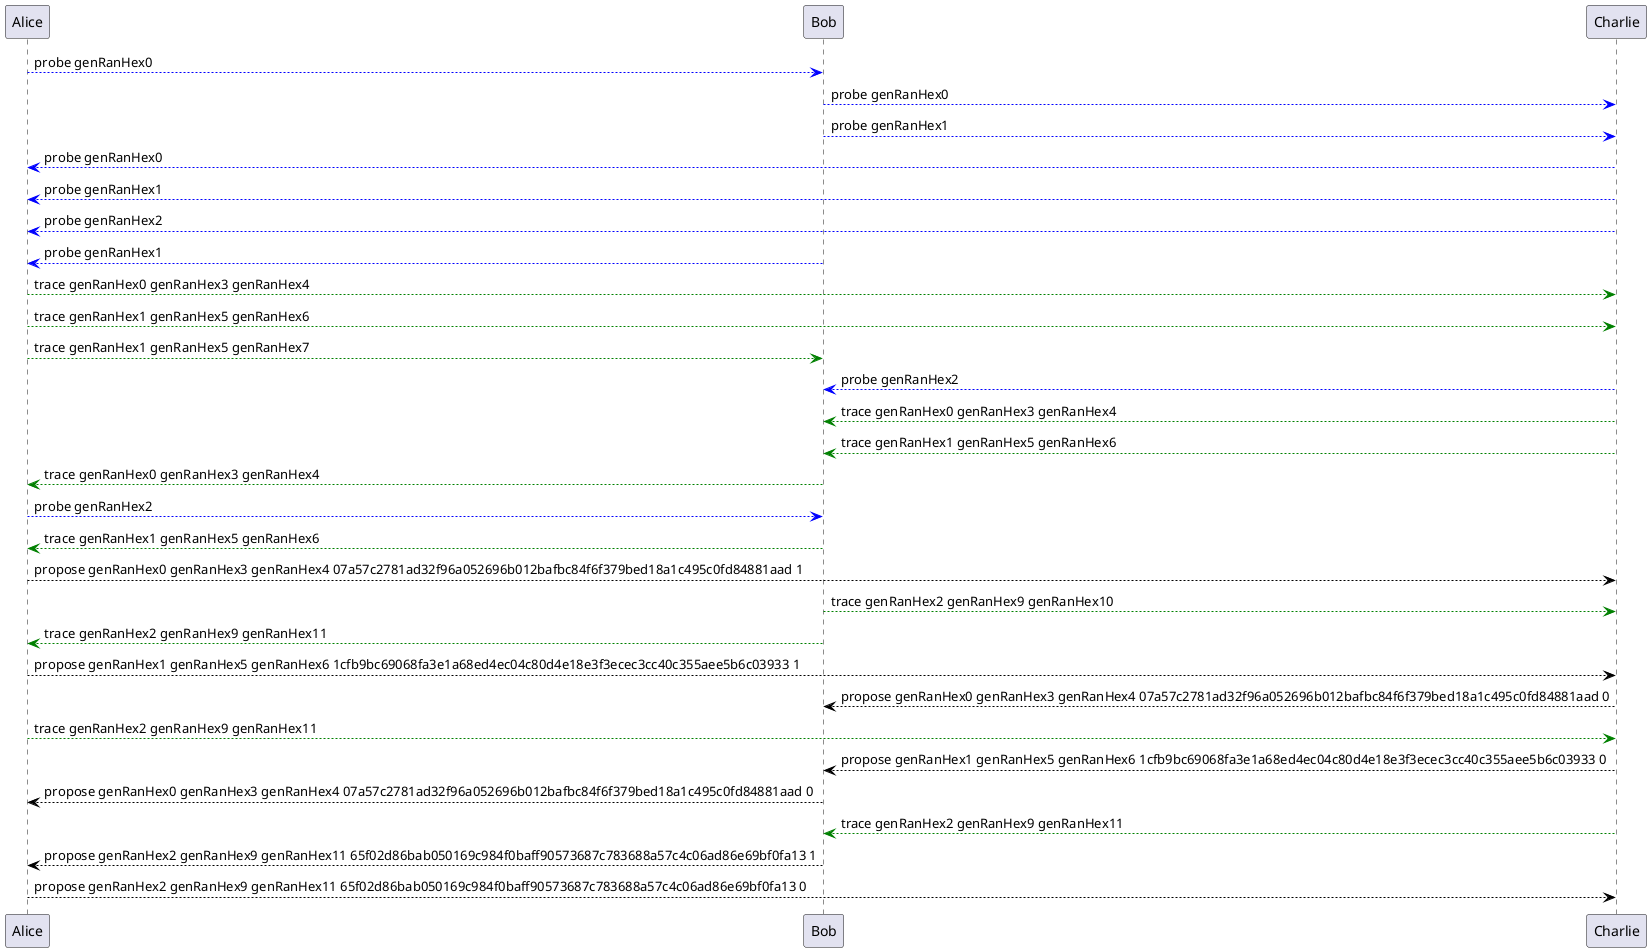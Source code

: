 @startuml messages
Alice -[#blue]-> Bob: probe genRanHex0
Bob -[#blue]-> Charlie: probe genRanHex0
Bob -[#blue]-> Charlie: probe genRanHex1
Charlie -[#blue]-> Alice: probe genRanHex0
Charlie -[#blue]-> Alice: probe genRanHex1
Charlie -[#blue]-> Alice: probe genRanHex2
Bob -[#blue]-> Alice: probe genRanHex1
Alice -[#green]-> Charlie: trace genRanHex0 genRanHex3 genRanHex4
Alice -[#green]-> Charlie: trace genRanHex1 genRanHex5 genRanHex6
Alice -[#green]-> Bob: trace genRanHex1 genRanHex5 genRanHex7
Charlie -[#blue]-> Bob: probe genRanHex2
Charlie -[#green]-> Bob: trace genRanHex0 genRanHex3 genRanHex4
Charlie -[#green]-> Bob: trace genRanHex1 genRanHex5 genRanHex6
Bob -[#green]-> Alice: trace genRanHex0 genRanHex3 genRanHex4
Alice -[#blue]-> Bob: probe genRanHex2
Bob -[#green]-> Alice: trace genRanHex1 genRanHex5 genRanHex6
Alice -[#black]-> Charlie: propose genRanHex0 genRanHex3 genRanHex4 07a57c2781ad32f96a052696b012bafbc84f6f379bed18a1c495c0fd84881aad 1
Bob -[#green]-> Charlie: trace genRanHex2 genRanHex9 genRanHex10
Bob -[#green]-> Alice: trace genRanHex2 genRanHex9 genRanHex11
Alice -[#black]-> Charlie: propose genRanHex1 genRanHex5 genRanHex6 1cfb9bc69068fa3e1a68ed4ec04c80d4e18e3f3ecec3cc40c355aee5b6c03933 1
Charlie -[#black]-> Bob: propose genRanHex0 genRanHex3 genRanHex4 07a57c2781ad32f96a052696b012bafbc84f6f379bed18a1c495c0fd84881aad 0
Alice -[#green]-> Charlie: trace genRanHex2 genRanHex9 genRanHex11
Charlie -[#black]-> Bob: propose genRanHex1 genRanHex5 genRanHex6 1cfb9bc69068fa3e1a68ed4ec04c80d4e18e3f3ecec3cc40c355aee5b6c03933 0
Bob -[#black]-> Alice: propose genRanHex0 genRanHex3 genRanHex4 07a57c2781ad32f96a052696b012bafbc84f6f379bed18a1c495c0fd84881aad 0
Charlie -[#green]-> Bob: trace genRanHex2 genRanHex9 genRanHex11
Bob -[#black]-> Alice: propose genRanHex2 genRanHex9 genRanHex11 65f02d86bab050169c984f0baff90573687c783688a57c4c06ad86e69bf0fa13 1
Alice -[#black]-> Charlie: propose genRanHex2 genRanHex9 genRanHex11 65f02d86bab050169c984f0baff90573687c783688a57c4c06ad86e69bf0fa13 0
@enduml